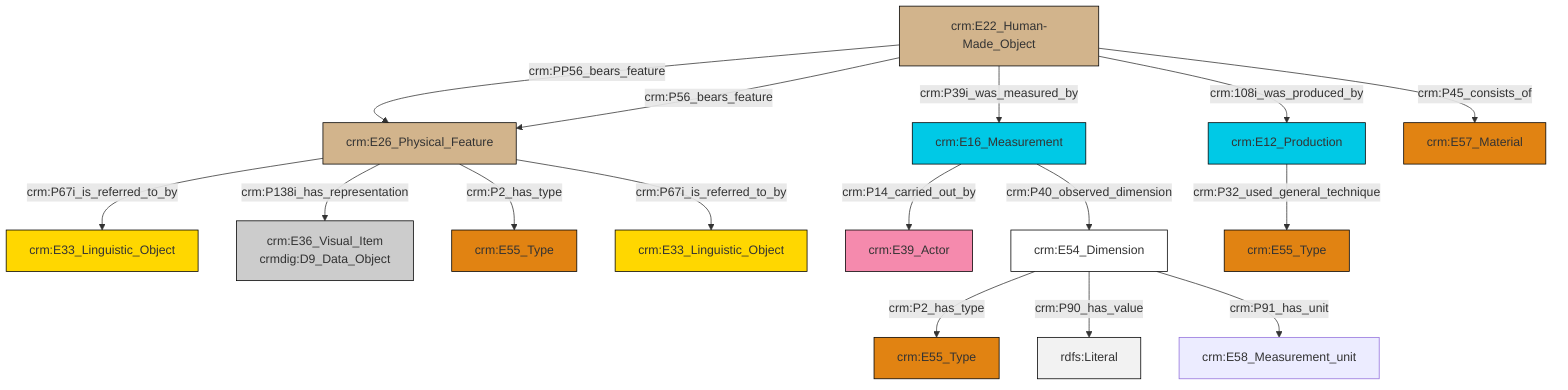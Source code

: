 graph TD
classDef Literal fill:#f2f2f2,stroke:#000000;
classDef CRM_Entity fill:#FFFFFF,stroke:#000000;
classDef Temporal_Entity fill:#00C9E6, stroke:#000000;
classDef Type fill:#E18312, stroke:#000000;
classDef Time-Span fill:#2C9C91, stroke:#000000;
classDef Appellation fill:#FFEB7F, stroke:#000000;
classDef Place fill:#008836, stroke:#000000;
classDef Persistent_Item fill:#B266B2, stroke:#000000;
classDef Conceptual_Object fill:#FFD700, stroke:#000000;
classDef Physical_Thing fill:#D2B48C, stroke:#000000;
classDef Actor fill:#f58aad, stroke:#000000;
classDef PC_Classes fill:#4ce600, stroke:#000000;
classDef Multi fill:#cccccc,stroke:#000000;

0["crm:E22_Human-Made_Object"]:::Physical_Thing -->|crm:PP56_bears_feature| 1["crm:E26_Physical_Feature"]:::Physical_Thing
4["crm:E54_Dimension"]:::CRM_Entity -->|crm:P2_has_type| 5["crm:E55_Type"]:::Type
4["crm:E54_Dimension"]:::CRM_Entity -->|crm:P90_has_value| 6[rdfs:Literal]:::Literal
1["crm:E26_Physical_Feature"]:::Physical_Thing -->|crm:P67i_is_referred_to_by| 9["crm:E33_Linguistic_Object"]:::Conceptual_Object
10["crm:E16_Measurement"]:::Temporal_Entity -->|crm:P14_carried_out_by| 11["crm:E39_Actor"]:::Actor
1["crm:E26_Physical_Feature"]:::Physical_Thing -->|crm:P138i_has_representation| 2["crm:E36_Visual_Item<br>crmdig:D9_Data_Object"]:::Multi
1["crm:E26_Physical_Feature"]:::Physical_Thing -->|crm:P2_has_type| 7["crm:E55_Type"]:::Type
15["crm:E12_Production"]:::Temporal_Entity -->|crm:P32_used_general_technique| 19["crm:E55_Type"]:::Type
4["crm:E54_Dimension"]:::CRM_Entity -->|crm:P91_has_unit| 23["crm:E58_Measurement_unit"]:::Default
0["crm:E22_Human-Made_Object"]:::Physical_Thing -->|crm:P56_bears_feature| 1["crm:E26_Physical_Feature"]:::Physical_Thing
0["crm:E22_Human-Made_Object"]:::Physical_Thing -->|crm:P39i_was_measured_by| 10["crm:E16_Measurement"]:::Temporal_Entity
0["crm:E22_Human-Made_Object"]:::Physical_Thing -->|crm:108i_was_produced_by| 15["crm:E12_Production"]:::Temporal_Entity
1["crm:E26_Physical_Feature"]:::Physical_Thing -->|crm:P67i_is_referred_to_by| 21["crm:E33_Linguistic_Object"]:::Conceptual_Object
0["crm:E22_Human-Made_Object"]:::Physical_Thing -->|crm:P45_consists_of| 27["crm:E57_Material"]:::Type
10["crm:E16_Measurement"]:::Temporal_Entity -->|crm:P40_observed_dimension| 4["crm:E54_Dimension"]:::CRM_Entity
